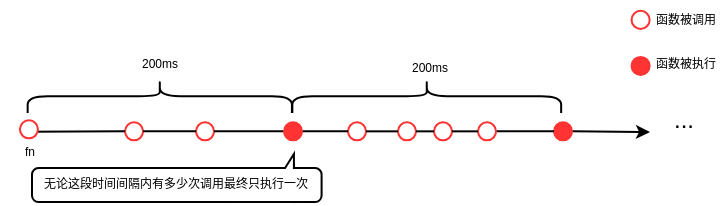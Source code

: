 <mxfile version="14.1.2" type="github"><diagram id="Fc3q5jjStuBERxubxSuV" name="Page-1"><mxGraphModel dx="1157" dy="1366" grid="0" gridSize="10" guides="1" tooltips="1" connect="1" arrows="1" fold="1" page="1" pageScale="1" pageWidth="827" pageHeight="1169" math="0" shadow="0"><root><mxCell id="0"/><mxCell id="1" parent="0"/><mxCell id="1CHEex-SwjaPL5ypNIB1-2" value="" style="endArrow=classic;html=1;strokeWidth=1;endSize=4;" parent="1" source="O125kynUwDNl88sHrk_m-7" edge="1"><mxGeometry x="147.469" y="402.5" width="42.677" height="50.0" as="geometry"><mxPoint x="160.579" y="512.917" as="sourcePoint"/><mxPoint x="472" y="513" as="targetPoint"/></mxGeometry></mxCell><mxCell id="1CHEex-SwjaPL5ypNIB1-3" value="" style="shape=curlyBracket;whiteSpace=wrap;html=1;rounded=1;rotation=90;" parent="1" vertex="1"><mxGeometry x="218.52" y="429" width="16.75" height="132.14" as="geometry"/></mxCell><mxCell id="1CHEex-SwjaPL5ypNIB1-4" value="&lt;font style=&quot;font-size: 6px&quot;&gt;200ms&lt;/font&gt;" style="text;html=1;strokeColor=none;fillColor=none;align=center;verticalAlign=middle;whiteSpace=wrap;rounded=0;" parent="1" vertex="1"><mxGeometry x="210.819" y="470" width="32.161" height="13.0" as="geometry"/></mxCell><mxCell id="1CHEex-SwjaPL5ypNIB1-10" value="&lt;font style=&quot;font-size: 6px&quot;&gt;fn&lt;/font&gt;" style="text;html=1;strokeColor=none;fillColor=none;align=center;verticalAlign=middle;whiteSpace=wrap;rounded=0;" parent="1" vertex="1"><mxGeometry x="147.58" y="517.17" width="27.783" height="7.78" as="geometry"/></mxCell><mxCell id="1CHEex-SwjaPL5ypNIB1-15" value="" style="ellipse;whiteSpace=wrap;html=1;aspect=fixed;gradientDirection=east;strokeColor=#FF3333;" parent="1" vertex="1"><mxGeometry x="462.796" y="452.44" width="9.015" height="9.015" as="geometry"/></mxCell><mxCell id="1CHEex-SwjaPL5ypNIB1-16" value="" style="ellipse;whiteSpace=wrap;html=1;aspect=fixed;gradientDirection=east;strokeColor=#FF3333;fillColor=#FF3333;" parent="1" vertex="1"><mxGeometry x="462.796" y="475.44" width="9.015" height="9.015" as="geometry"/></mxCell><mxCell id="1CHEex-SwjaPL5ypNIB1-17" value="&lt;font style=&quot;font-size: 6px&quot;&gt;函数被调用&lt;/font&gt;" style="text;html=1;strokeColor=none;fillColor=none;align=center;verticalAlign=middle;whiteSpace=wrap;rounded=0;" parent="1" vertex="1"><mxGeometry x="474.003" y="448.44" width="32.161" height="13.0" as="geometry"/></mxCell><mxCell id="1CHEex-SwjaPL5ypNIB1-18" value="&lt;font style=&quot;font-size: 6px&quot;&gt;函数被执行&lt;/font&gt;" style="text;html=1;strokeColor=none;fillColor=none;align=center;verticalAlign=middle;whiteSpace=wrap;rounded=0;" parent="1" vertex="1"><mxGeometry x="474.003" y="470" width="32.161" height="13.0" as="geometry"/></mxCell><mxCell id="1CHEex-SwjaPL5ypNIB1-19" value="" style="ellipse;whiteSpace=wrap;html=1;aspect=fixed;gradientDirection=east;strokeColor=#FF3333;" parent="1" vertex="1"><mxGeometry x="209.513" y="508.16" width="9.015" height="9.015" as="geometry"/></mxCell><mxCell id="1CHEex-SwjaPL5ypNIB1-21" value="" style="endArrow=none;html=1;strokeWidth=1;endSize=4;endFill=0;" parent="1" target="1CHEex-SwjaPL5ypNIB1-19" edge="1"><mxGeometry x="147.469" y="402.5" width="42.677" height="50.0" as="geometry"><mxPoint x="160.579" y="512.917" as="sourcePoint"/><mxPoint x="296.198" y="512.917" as="targetPoint"/></mxGeometry></mxCell><mxCell id="1CHEex-SwjaPL5ypNIB1-24" value="" style="shape=curlyBracket;whiteSpace=wrap;html=1;rounded=1;rotation=90;" parent="1" vertex="1"><mxGeometry x="352" y="427.86" width="16.75" height="134.41" as="geometry"/></mxCell><mxCell id="1CHEex-SwjaPL5ypNIB1-7" value="" style="ellipse;whiteSpace=wrap;html=1;aspect=fixed;gradientDirection=east;strokeColor=#FF3333;" parent="1" vertex="1"><mxGeometry x="156.963" y="507.156" width="9.015" height="9.015" as="geometry"/></mxCell><mxCell id="1CHEex-SwjaPL5ypNIB1-30" value="..." style="text;html=1;strokeColor=none;fillColor=none;align=center;verticalAlign=middle;whiteSpace=wrap;rounded=0;" parent="1" vertex="1"><mxGeometry x="471.809" y="497.17" width="34.142" height="20.0" as="geometry"/></mxCell><mxCell id="1CHEex-SwjaPL5ypNIB1-50" value="" style="group" parent="1" vertex="1" connectable="0"><mxGeometry x="184" y="521" width="123.8" height="27" as="geometry"/></mxCell><mxCell id="1CHEex-SwjaPL5ypNIB1-43" value="" style="rounded=1;whiteSpace=wrap;html=1;shadow=0;sketch=0;fillColor=#FFFFFF;gradientColor=none;align=center;arcSize=19;" parent="1CHEex-SwjaPL5ypNIB1-50" vertex="1"><mxGeometry x="-21" y="10.02" width="144.8" height="16.98" as="geometry"/></mxCell><mxCell id="1CHEex-SwjaPL5ypNIB1-45" value="" style="triangle;whiteSpace=wrap;html=1;rounded=0;shadow=0;sketch=0;strokeColor=#000000;fillColor=#FFFFFF;gradientColor=none;direction=west;" parent="1CHEex-SwjaPL5ypNIB1-50" vertex="1"><mxGeometry x="102.684" y="2.997" width="7.282" height="22.974" as="geometry"/></mxCell><mxCell id="1CHEex-SwjaPL5ypNIB1-49" value="" style="rounded=0;whiteSpace=wrap;html=1;shadow=0;sketch=0;fillColor=#FFFFFF;gradientColor=none;strokeColor=#FFFFFF;" parent="1CHEex-SwjaPL5ypNIB1-50" vertex="1"><mxGeometry x="76.285" y="11.018" width="40.963" height="14.983" as="geometry"/></mxCell><mxCell id="1CHEex-SwjaPL5ypNIB1-44" value="&lt;span style=&quot;font-size: 6px&quot;&gt;无论这段时间间隔内有多少次调用最终只执行一次&lt;/span&gt;" style="text;html=1;strokeColor=none;fillColor=none;align=center;verticalAlign=middle;whiteSpace=wrap;rounded=0;shadow=0;sketch=0;" parent="1CHEex-SwjaPL5ypNIB1-50" vertex="1"><mxGeometry x="-18" y="6.02" width="138.16" height="19.98" as="geometry"/></mxCell><mxCell id="O125kynUwDNl88sHrk_m-1" value="&lt;font style=&quot;font-size: 6px&quot;&gt;200ms&lt;/font&gt;" style="text;html=1;strokeColor=none;fillColor=none;align=center;verticalAlign=middle;whiteSpace=wrap;rounded=0;" parent="1" vertex="1"><mxGeometry x="345.98" y="472.44" width="32.161" height="13.0" as="geometry"/></mxCell><mxCell id="O125kynUwDNl88sHrk_m-2" value="" style="ellipse;whiteSpace=wrap;html=1;aspect=fixed;gradientDirection=east;strokeColor=#FF3333;" parent="1" vertex="1"><mxGeometry x="245" y="508.16" width="9.015" height="9.015" as="geometry"/></mxCell><mxCell id="O125kynUwDNl88sHrk_m-3" value="" style="endArrow=none;html=1;strokeWidth=1;endSize=4;endFill=0;" parent="1" source="1CHEex-SwjaPL5ypNIB1-19" target="O125kynUwDNl88sHrk_m-2" edge="1"><mxGeometry x="147.469" y="402.5" width="42.677" height="50.0" as="geometry"><mxPoint x="365.528" y="971.667" as="sourcePoint"/><mxPoint x="619" y="972" as="targetPoint"/></mxGeometry></mxCell><mxCell id="O125kynUwDNl88sHrk_m-5" value="" style="ellipse;whiteSpace=wrap;html=1;aspect=fixed;gradientDirection=east;strokeColor=#FF3333;" parent="1" vertex="1"><mxGeometry x="321" y="508.16" width="9.015" height="9.015" as="geometry"/></mxCell><mxCell id="O125kynUwDNl88sHrk_m-6" value="" style="endArrow=none;html=1;strokeWidth=1;endSize=4;endFill=0;" parent="1" source="O125kynUwDNl88sHrk_m-2" target="O125kynUwDNl88sHrk_m-5" edge="1"><mxGeometry x="147.469" y="402.5" width="42.677" height="50.0" as="geometry"><mxPoint x="254.015" y="512.667" as="sourcePoint"/><mxPoint x="472" y="513" as="targetPoint"/></mxGeometry></mxCell><mxCell id="O125kynUwDNl88sHrk_m-4" value="" style="ellipse;whiteSpace=wrap;html=1;aspect=fixed;gradientDirection=east;strokeColor=#FF3333;fillColor=#FF3333;" parent="1" vertex="1"><mxGeometry x="289" y="508.16" width="9.015" height="9.015" as="geometry"/></mxCell><mxCell id="O125kynUwDNl88sHrk_m-7" value="" style="ellipse;whiteSpace=wrap;html=1;aspect=fixed;gradientDirection=east;strokeColor=#FF3333;fillColor=#FF3333;" parent="1" vertex="1"><mxGeometry x="424" y="508.16" width="9.015" height="9.015" as="geometry"/></mxCell><mxCell id="O125kynUwDNl88sHrk_m-8" value="" style="endArrow=none;html=1;strokeWidth=1;endSize=4;endFill=0;" parent="1" source="O125kynUwDNl88sHrk_m-13" target="O125kynUwDNl88sHrk_m-7" edge="1"><mxGeometry x="147.469" y="402.5" width="42.677" height="50.0" as="geometry"><mxPoint x="330.015" y="512.667" as="sourcePoint"/><mxPoint x="472" y="513" as="targetPoint"/></mxGeometry></mxCell><mxCell id="O125kynUwDNl88sHrk_m-9" value="" style="ellipse;whiteSpace=wrap;html=1;aspect=fixed;gradientDirection=east;strokeColor=#FF3333;" parent="1" vertex="1"><mxGeometry x="345.98" y="508.16" width="9.015" height="9.015" as="geometry"/></mxCell><mxCell id="O125kynUwDNl88sHrk_m-10" value="" style="endArrow=none;html=1;strokeWidth=1;endSize=4;endFill=0;" parent="1" source="O125kynUwDNl88sHrk_m-5" target="O125kynUwDNl88sHrk_m-9" edge="1"><mxGeometry x="147.469" y="402.5" width="42.677" height="50.0" as="geometry"><mxPoint x="330.015" y="512.667" as="sourcePoint"/><mxPoint x="424.0" y="512.667" as="targetPoint"/></mxGeometry></mxCell><mxCell id="O125kynUwDNl88sHrk_m-11" value="" style="ellipse;whiteSpace=wrap;html=1;aspect=fixed;gradientDirection=east;strokeColor=#FF3333;" parent="1" vertex="1"><mxGeometry x="364" y="508.16" width="9.015" height="9.015" as="geometry"/></mxCell><mxCell id="O125kynUwDNl88sHrk_m-12" value="" style="endArrow=none;html=1;strokeWidth=1;endSize=4;endFill=0;" parent="1" source="O125kynUwDNl88sHrk_m-9" target="O125kynUwDNl88sHrk_m-11" edge="1"><mxGeometry x="147.469" y="402.5" width="42.677" height="50.0" as="geometry"><mxPoint x="354.995" y="512.667" as="sourcePoint"/><mxPoint x="424.001" y="512.575" as="targetPoint"/></mxGeometry></mxCell><mxCell id="O125kynUwDNl88sHrk_m-13" value="" style="ellipse;whiteSpace=wrap;html=1;aspect=fixed;gradientDirection=east;strokeColor=#FF3333;" parent="1" vertex="1"><mxGeometry x="386" y="508.16" width="9.015" height="9.015" as="geometry"/></mxCell><mxCell id="O125kynUwDNl88sHrk_m-14" value="" style="endArrow=none;html=1;strokeWidth=1;endSize=4;endFill=0;" parent="1" source="O125kynUwDNl88sHrk_m-11" target="O125kynUwDNl88sHrk_m-13" edge="1"><mxGeometry x="147.469" y="402.5" width="42.677" height="50.0" as="geometry"><mxPoint x="373.015" y="512.667" as="sourcePoint"/><mxPoint x="424.002" y="512.547" as="targetPoint"/></mxGeometry></mxCell></root></mxGraphModel></diagram></mxfile>